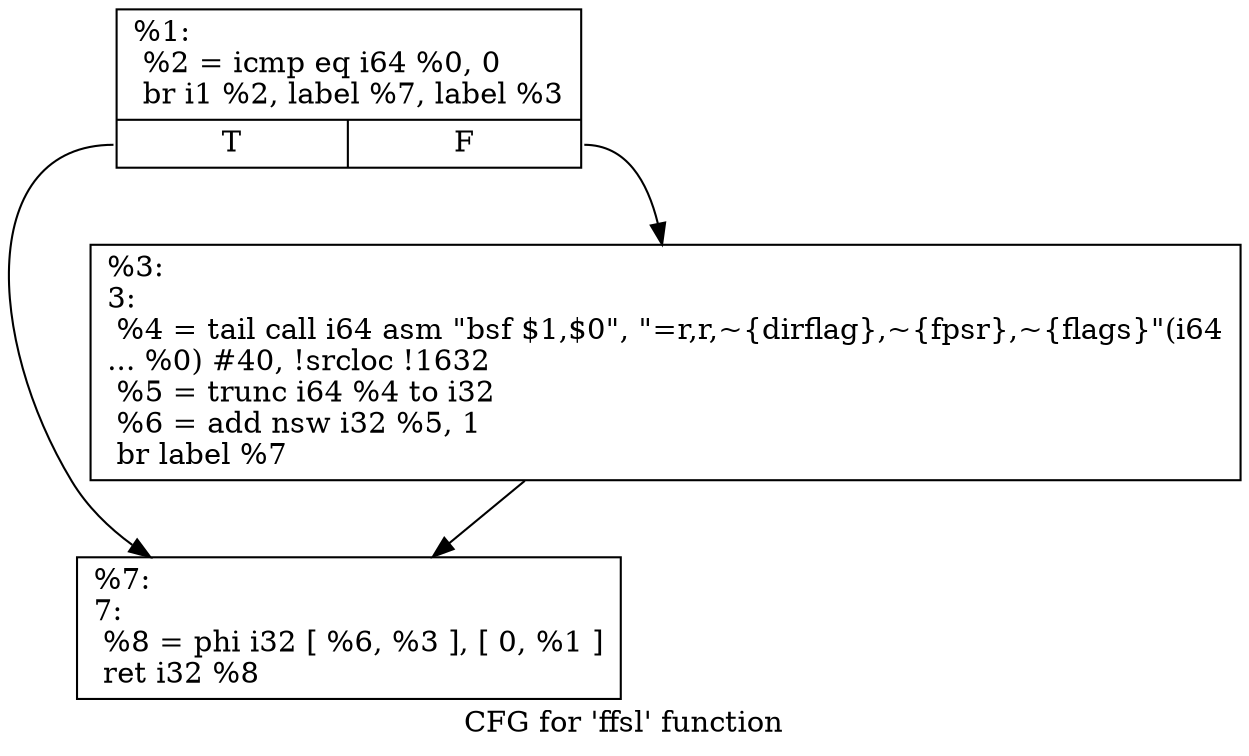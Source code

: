 digraph "CFG for 'ffsl' function" {
	label="CFG for 'ffsl' function";

	Node0x17fc9a0 [shape=record,label="{%1:\l  %2 = icmp eq i64 %0, 0\l  br i1 %2, label %7, label %3\l|{<s0>T|<s1>F}}"];
	Node0x17fc9a0:s0 -> Node0x17fce10;
	Node0x17fc9a0:s1 -> Node0x17fca50;
	Node0x17fca50 [shape=record,label="{%3:\l3:                                                \l  %4 = tail call i64 asm \"bsf $1,$0\", \"=r,r,~\{dirflag\},~\{fpsr\},~\{flags\}\"(i64\l... %0) #40, !srcloc !1632\l  %5 = trunc i64 %4 to i32\l  %6 = add nsw i32 %5, 1\l  br label %7\l}"];
	Node0x17fca50 -> Node0x17fce10;
	Node0x17fce10 [shape=record,label="{%7:\l7:                                                \l  %8 = phi i32 [ %6, %3 ], [ 0, %1 ]\l  ret i32 %8\l}"];
}
